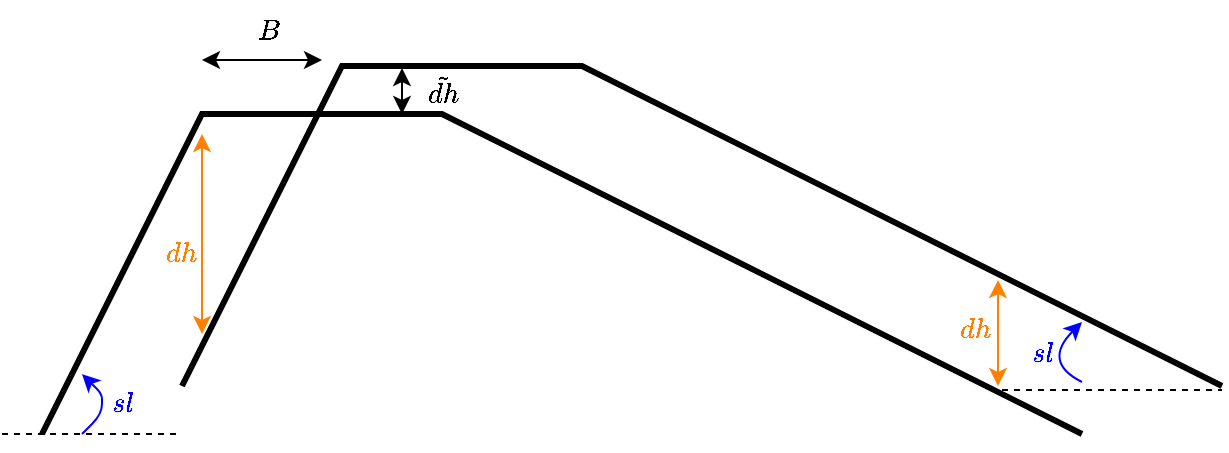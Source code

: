 <mxfile version="24.7.17">
  <diagram name="Page-1" id="GhAFPALQknqoFs2C6mst">
    <mxGraphModel dx="1194" dy="765" grid="1" gridSize="10" guides="1" tooltips="1" connect="1" arrows="1" fold="1" page="1" pageScale="1" pageWidth="827" pageHeight="1169" math="1" shadow="0">
      <root>
        <mxCell id="0" />
        <mxCell id="1" parent="0" />
        <mxCell id="K0NOnmqL0LqgCiX0yPDj-1" value="" style="endArrow=none;html=1;rounded=0;strokeWidth=3;" parent="1" edge="1">
          <mxGeometry width="50" height="50" relative="1" as="geometry">
            <mxPoint x="200" y="360" as="sourcePoint" />
            <mxPoint x="720" y="360" as="targetPoint" />
            <Array as="points">
              <mxPoint x="280" y="200" />
              <mxPoint x="400" y="200" />
            </Array>
          </mxGeometry>
        </mxCell>
        <mxCell id="K0NOnmqL0LqgCiX0yPDj-2" value="" style="endArrow=none;html=1;rounded=0;strokeWidth=3;" parent="1" edge="1">
          <mxGeometry width="50" height="50" relative="1" as="geometry">
            <mxPoint x="270" y="336" as="sourcePoint" />
            <mxPoint x="790" y="336" as="targetPoint" />
            <Array as="points">
              <mxPoint x="350" y="176" />
              <mxPoint x="470" y="176" />
            </Array>
          </mxGeometry>
        </mxCell>
        <mxCell id="K0NOnmqL0LqgCiX0yPDj-3" value="" style="endArrow=classic;startArrow=classic;html=1;rounded=0;fontColor=#FF8000;strokeColor=#FF8000;" parent="1" edge="1">
          <mxGeometry width="50" height="50" relative="1" as="geometry">
            <mxPoint x="280" y="310" as="sourcePoint" />
            <mxPoint x="280" y="210" as="targetPoint" />
          </mxGeometry>
        </mxCell>
        <mxCell id="K0NOnmqL0LqgCiX0yPDj-4" value="" style="endArrow=classic;startArrow=classic;html=1;rounded=0;fontColor=#FF8000;strokeColor=#FF8000;" parent="1" edge="1">
          <mxGeometry width="50" height="50" relative="1" as="geometry">
            <mxPoint x="678" y="336" as="sourcePoint" />
            <mxPoint x="678" y="283" as="targetPoint" />
          </mxGeometry>
        </mxCell>
        <mxCell id="K0NOnmqL0LqgCiX0yPDj-5" value="" style="endArrow=classic;startArrow=classic;html=1;rounded=0;" parent="1" edge="1">
          <mxGeometry width="50" height="50" relative="1" as="geometry">
            <mxPoint x="380" y="200" as="sourcePoint" />
            <mxPoint x="380" y="177" as="targetPoint" />
          </mxGeometry>
        </mxCell>
        <mxCell id="K0NOnmqL0LqgCiX0yPDj-6" value="" style="endArrow=none;dashed=1;html=1;rounded=0;" parent="1" edge="1">
          <mxGeometry width="50" height="50" relative="1" as="geometry">
            <mxPoint x="180" y="360" as="sourcePoint" />
            <mxPoint x="270" y="360" as="targetPoint" />
          </mxGeometry>
        </mxCell>
        <mxCell id="K0NOnmqL0LqgCiX0yPDj-7" value="" style="endArrow=none;dashed=1;html=1;rounded=0;" parent="1" edge="1">
          <mxGeometry width="50" height="50" relative="1" as="geometry">
            <mxPoint x="680" y="338" as="sourcePoint" />
            <mxPoint x="790" y="338" as="targetPoint" />
          </mxGeometry>
        </mxCell>
        <mxCell id="K0NOnmqL0LqgCiX0yPDj-9" value="" style="endArrow=classic;html=1;rounded=0;curved=1;strokeColor=#0000FF;" parent="1" edge="1">
          <mxGeometry width="50" height="50" relative="1" as="geometry">
            <mxPoint x="720" y="334" as="sourcePoint" />
            <mxPoint x="720" y="304" as="targetPoint" />
            <Array as="points">
              <mxPoint x="700" y="324" />
            </Array>
          </mxGeometry>
        </mxCell>
        <mxCell id="K0NOnmqL0LqgCiX0yPDj-10" value="" style="endArrow=classic;html=1;rounded=1;curved=0;strokeColor=#0000FF;" parent="1" edge="1">
          <mxGeometry width="50" height="50" relative="1" as="geometry">
            <mxPoint x="220" y="360" as="sourcePoint" />
            <mxPoint x="220" y="330" as="targetPoint" />
            <Array as="points">
              <mxPoint x="230" y="350" />
              <mxPoint x="230" y="340" />
            </Array>
          </mxGeometry>
        </mxCell>
        <mxCell id="K0NOnmqL0LqgCiX0yPDj-11" value="\(sl\)" style="text;html=1;align=center;verticalAlign=middle;whiteSpace=wrap;rounded=0;fontColor=#0000FF;" parent="1" vertex="1">
          <mxGeometry x="230" y="335" width="20" height="20" as="geometry" />
        </mxCell>
        <mxCell id="K0NOnmqL0LqgCiX0yPDj-12" value="\(sl\)" style="text;html=1;align=center;verticalAlign=middle;whiteSpace=wrap;rounded=0;fontColor=#0000FF;" parent="1" vertex="1">
          <mxGeometry x="690" y="310" width="20" height="20" as="geometry" />
        </mxCell>
        <mxCell id="K0NOnmqL0LqgCiX0yPDj-13" value="\(dh\)" style="text;html=1;align=center;verticalAlign=middle;whiteSpace=wrap;rounded=0;fontColor=#FF8000;strokeColor=none;" parent="1" vertex="1">
          <mxGeometry x="260" y="260" width="20" height="20" as="geometry" />
        </mxCell>
        <mxCell id="K0NOnmqL0LqgCiX0yPDj-14" value="\(dh\)" style="text;html=1;align=center;verticalAlign=middle;whiteSpace=wrap;rounded=0;fontColor=#FF8000;strokeColor=none;" parent="1" vertex="1">
          <mxGeometry x="657" y="298" width="20" height="20" as="geometry" />
        </mxCell>
        <mxCell id="K0NOnmqL0LqgCiX0yPDj-16" value="\(\tilde{dh}\)" style="text;html=1;align=center;verticalAlign=middle;whiteSpace=wrap;rounded=0;" parent="1" vertex="1">
          <mxGeometry x="388" y="173" width="26" height="30" as="geometry" />
        </mxCell>
        <mxCell id="K0NOnmqL0LqgCiX0yPDj-18" value="" style="endArrow=classic;startArrow=classic;html=1;rounded=0;" parent="1" edge="1">
          <mxGeometry width="50" height="50" relative="1" as="geometry">
            <mxPoint x="280" y="173" as="sourcePoint" />
            <mxPoint x="340" y="173" as="targetPoint" />
          </mxGeometry>
        </mxCell>
        <mxCell id="K0NOnmqL0LqgCiX0yPDj-20" value="\(B\)" style="text;html=1;align=center;verticalAlign=middle;whiteSpace=wrap;rounded=0;" parent="1" vertex="1">
          <mxGeometry x="300" y="143" width="26" height="30" as="geometry" />
        </mxCell>
      </root>
    </mxGraphModel>
  </diagram>
</mxfile>

